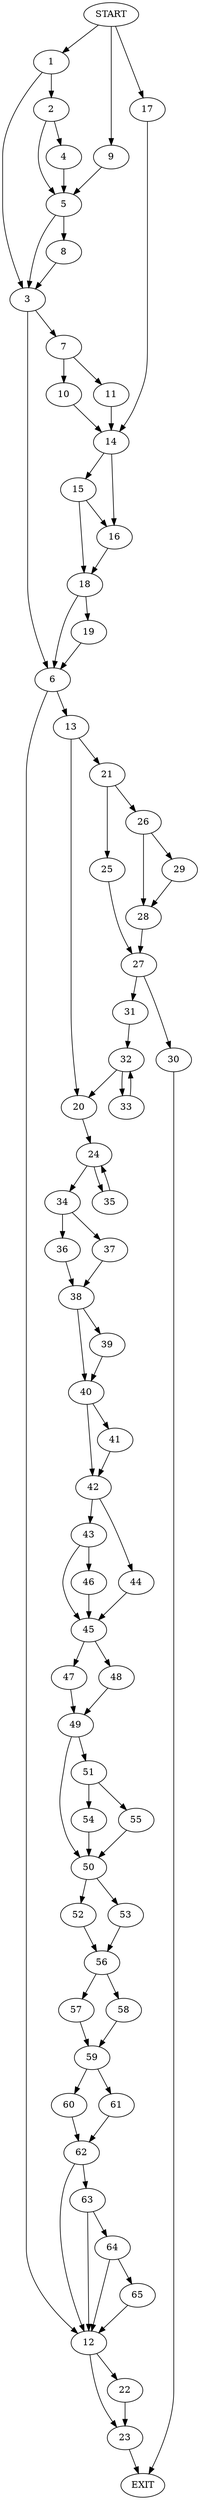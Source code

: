digraph {
0 [label="START"]
66 [label="EXIT"]
0 -> 1
1 -> 2
1 -> 3
2 -> 4
2 -> 5
3 -> 6
3 -> 7
5 -> 3
5 -> 8
4 -> 5
0 -> 9
9 -> 5
8 -> 3
7 -> 10
7 -> 11
6 -> 12
6 -> 13
11 -> 14
10 -> 14
14 -> 15
14 -> 16
0 -> 17
17 -> 14
16 -> 18
15 -> 16
15 -> 18
18 -> 6
18 -> 19
19 -> 6
13 -> 20
13 -> 21
12 -> 22
12 -> 23
20 -> 24
21 -> 25
21 -> 26
25 -> 27
26 -> 28
26 -> 29
27 -> 30
27 -> 31
29 -> 28
28 -> 27
30 -> 66
31 -> 32
32 -> 33
32 -> 20
33 -> 32
24 -> 34
24 -> 35
35 -> 24
34 -> 36
34 -> 37
36 -> 38
37 -> 38
38 -> 39
38 -> 40
40 -> 41
40 -> 42
39 -> 40
42 -> 43
42 -> 44
41 -> 42
43 -> 45
43 -> 46
44 -> 45
45 -> 47
45 -> 48
46 -> 45
48 -> 49
47 -> 49
49 -> 50
49 -> 51
50 -> 52
50 -> 53
51 -> 54
51 -> 55
55 -> 50
54 -> 50
53 -> 56
52 -> 56
56 -> 57
56 -> 58
57 -> 59
58 -> 59
59 -> 60
59 -> 61
60 -> 62
61 -> 62
62 -> 12
62 -> 63
63 -> 12
63 -> 64
64 -> 12
64 -> 65
65 -> 12
22 -> 23
23 -> 66
}
